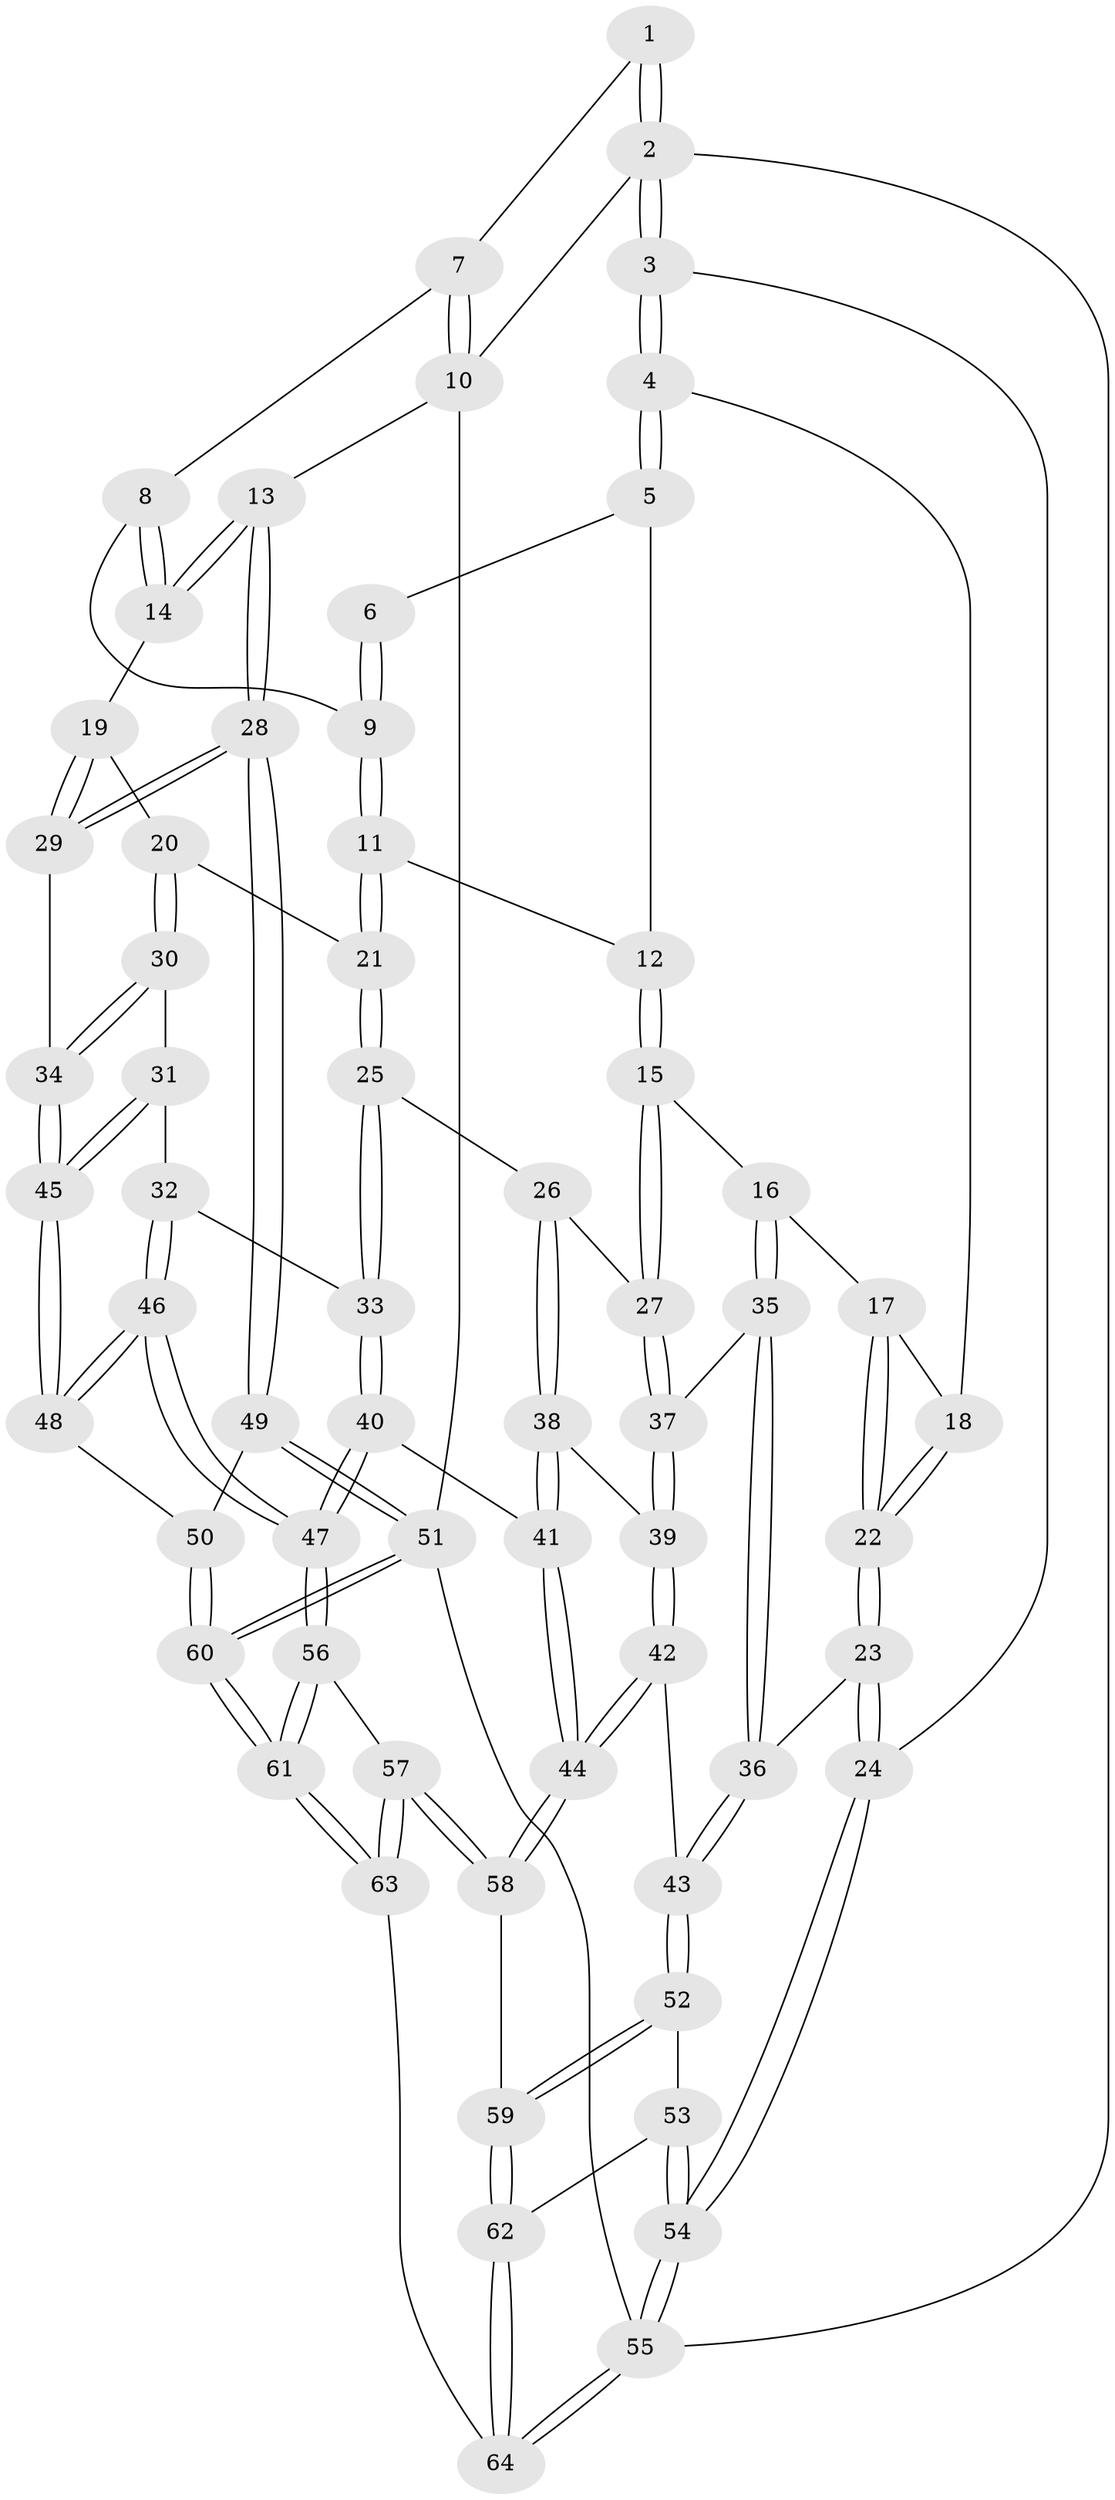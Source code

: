 // Generated by graph-tools (version 1.1) at 2025/27/03/09/25 03:27:14]
// undirected, 64 vertices, 157 edges
graph export_dot {
graph [start="1"]
  node [color=gray90,style=filled];
  1 [pos="+0.35118983030234396+0"];
  2 [pos="+0+0"];
  3 [pos="+0+0"];
  4 [pos="+0.12374537567431118+0.17640547546052152"];
  5 [pos="+0.3076314587012097+0.08293918999999167"];
  6 [pos="+0.32810358756701125+0.01296430133652886"];
  7 [pos="+0.9060904147633408+0"];
  8 [pos="+0.8392669179527081+0"];
  9 [pos="+0.6604260418832547+0.16395028895238561"];
  10 [pos="+1+0"];
  11 [pos="+0.6253434660050358+0.22941073746285942"];
  12 [pos="+0.3692068621988847+0.1847840059257641"];
  13 [pos="+1+0.345978223540856"];
  14 [pos="+0.8787304388085511+0.28892154183878194"];
  15 [pos="+0.35626793520008876+0.37515969331931015"];
  16 [pos="+0.3085151621370152+0.38962676135917634"];
  17 [pos="+0.2774887513190168+0.3780810959157581"];
  18 [pos="+0.12968781013915542+0.22180052418202606"];
  19 [pos="+0.8510232907325381+0.3530423915369669"];
  20 [pos="+0.6983156666814689+0.37006494251213506"];
  21 [pos="+0.6281596908094503+0.32155963995289316"];
  22 [pos="+0.06690690443694335+0.41956123013179625"];
  23 [pos="+0.012920067758893719+0.4838054107689355"];
  24 [pos="+0+0.48797953253797594"];
  25 [pos="+0.5048960724537571+0.4281138595875786"];
  26 [pos="+0.42295155584216687+0.4152120880886039"];
  27 [pos="+0.41842507424079856+0.4129169944952113"];
  28 [pos="+1+0.531962726484319"];
  29 [pos="+0.9452128858778125+0.5065702358627556"];
  30 [pos="+0.7298108590846598+0.4973990338582772"];
  31 [pos="+0.6670055753853542+0.5507066345305045"];
  32 [pos="+0.6461112197080633+0.5609158966091126"];
  33 [pos="+0.5283692620334588+0.49897244428318477"];
  34 [pos="+0.8489701316833255+0.5565044135246467"];
  35 [pos="+0.23885725208313613+0.5214468008682162"];
  36 [pos="+0.1442766810659982+0.5801923663308354"];
  37 [pos="+0.31199527010462436+0.5602856066017554"];
  38 [pos="+0.37943529401084203+0.5709459378032278"];
  39 [pos="+0.3269716253492639+0.573372414816548"];
  40 [pos="+0.4737006203457165+0.6702801407544918"];
  41 [pos="+0.45931430559200614+0.6715853333256587"];
  42 [pos="+0.29471093321737657+0.7036087840894301"];
  43 [pos="+0.167657015802839+0.6710439867682548"];
  44 [pos="+0.3444517190355605+0.7354935852670261"];
  45 [pos="+0.799476049512947+0.6822846650341053"];
  46 [pos="+0.6279523162934607+0.7427093896785703"];
  47 [pos="+0.6085083514409485+0.7596938915932406"];
  48 [pos="+0.7969539603044873+0.6935196584520841"];
  49 [pos="+1+0.679429515984694"];
  50 [pos="+0.8642721277016175+0.7619953343421662"];
  51 [pos="+1+1"];
  52 [pos="+0.10579982904725355+0.7732281000085985"];
  53 [pos="+0.08865464776234498+0.787352504452278"];
  54 [pos="+0+0.9352396013214875"];
  55 [pos="+0+1"];
  56 [pos="+0.6033743069191305+0.8542435059310768"];
  57 [pos="+0.38754559432988434+0.8915881841994455"];
  58 [pos="+0.34338270525488507+0.8366735281473614"];
  59 [pos="+0.27040165733441596+0.8581599814640498"];
  60 [pos="+0.8253806586974378+1"];
  61 [pos="+0.8038371791030582+1"];
  62 [pos="+0.19818952385356603+0.9527838792053644"];
  63 [pos="+0.3378589193245753+1"];
  64 [pos="+0.17165822266092767+1"];
  1 -- 2;
  1 -- 2;
  1 -- 7;
  2 -- 3;
  2 -- 3;
  2 -- 10;
  2 -- 55;
  3 -- 4;
  3 -- 4;
  3 -- 24;
  4 -- 5;
  4 -- 5;
  4 -- 18;
  5 -- 6;
  5 -- 12;
  6 -- 9;
  6 -- 9;
  7 -- 8;
  7 -- 10;
  7 -- 10;
  8 -- 9;
  8 -- 14;
  8 -- 14;
  9 -- 11;
  9 -- 11;
  10 -- 13;
  10 -- 51;
  11 -- 12;
  11 -- 21;
  11 -- 21;
  12 -- 15;
  12 -- 15;
  13 -- 14;
  13 -- 14;
  13 -- 28;
  13 -- 28;
  14 -- 19;
  15 -- 16;
  15 -- 27;
  15 -- 27;
  16 -- 17;
  16 -- 35;
  16 -- 35;
  17 -- 18;
  17 -- 22;
  17 -- 22;
  18 -- 22;
  18 -- 22;
  19 -- 20;
  19 -- 29;
  19 -- 29;
  20 -- 21;
  20 -- 30;
  20 -- 30;
  21 -- 25;
  21 -- 25;
  22 -- 23;
  22 -- 23;
  23 -- 24;
  23 -- 24;
  23 -- 36;
  24 -- 54;
  24 -- 54;
  25 -- 26;
  25 -- 33;
  25 -- 33;
  26 -- 27;
  26 -- 38;
  26 -- 38;
  27 -- 37;
  27 -- 37;
  28 -- 29;
  28 -- 29;
  28 -- 49;
  28 -- 49;
  29 -- 34;
  30 -- 31;
  30 -- 34;
  30 -- 34;
  31 -- 32;
  31 -- 45;
  31 -- 45;
  32 -- 33;
  32 -- 46;
  32 -- 46;
  33 -- 40;
  33 -- 40;
  34 -- 45;
  34 -- 45;
  35 -- 36;
  35 -- 36;
  35 -- 37;
  36 -- 43;
  36 -- 43;
  37 -- 39;
  37 -- 39;
  38 -- 39;
  38 -- 41;
  38 -- 41;
  39 -- 42;
  39 -- 42;
  40 -- 41;
  40 -- 47;
  40 -- 47;
  41 -- 44;
  41 -- 44;
  42 -- 43;
  42 -- 44;
  42 -- 44;
  43 -- 52;
  43 -- 52;
  44 -- 58;
  44 -- 58;
  45 -- 48;
  45 -- 48;
  46 -- 47;
  46 -- 47;
  46 -- 48;
  46 -- 48;
  47 -- 56;
  47 -- 56;
  48 -- 50;
  49 -- 50;
  49 -- 51;
  49 -- 51;
  50 -- 60;
  50 -- 60;
  51 -- 60;
  51 -- 60;
  51 -- 55;
  52 -- 53;
  52 -- 59;
  52 -- 59;
  53 -- 54;
  53 -- 54;
  53 -- 62;
  54 -- 55;
  54 -- 55;
  55 -- 64;
  55 -- 64;
  56 -- 57;
  56 -- 61;
  56 -- 61;
  57 -- 58;
  57 -- 58;
  57 -- 63;
  57 -- 63;
  58 -- 59;
  59 -- 62;
  59 -- 62;
  60 -- 61;
  60 -- 61;
  61 -- 63;
  61 -- 63;
  62 -- 64;
  62 -- 64;
  63 -- 64;
}
